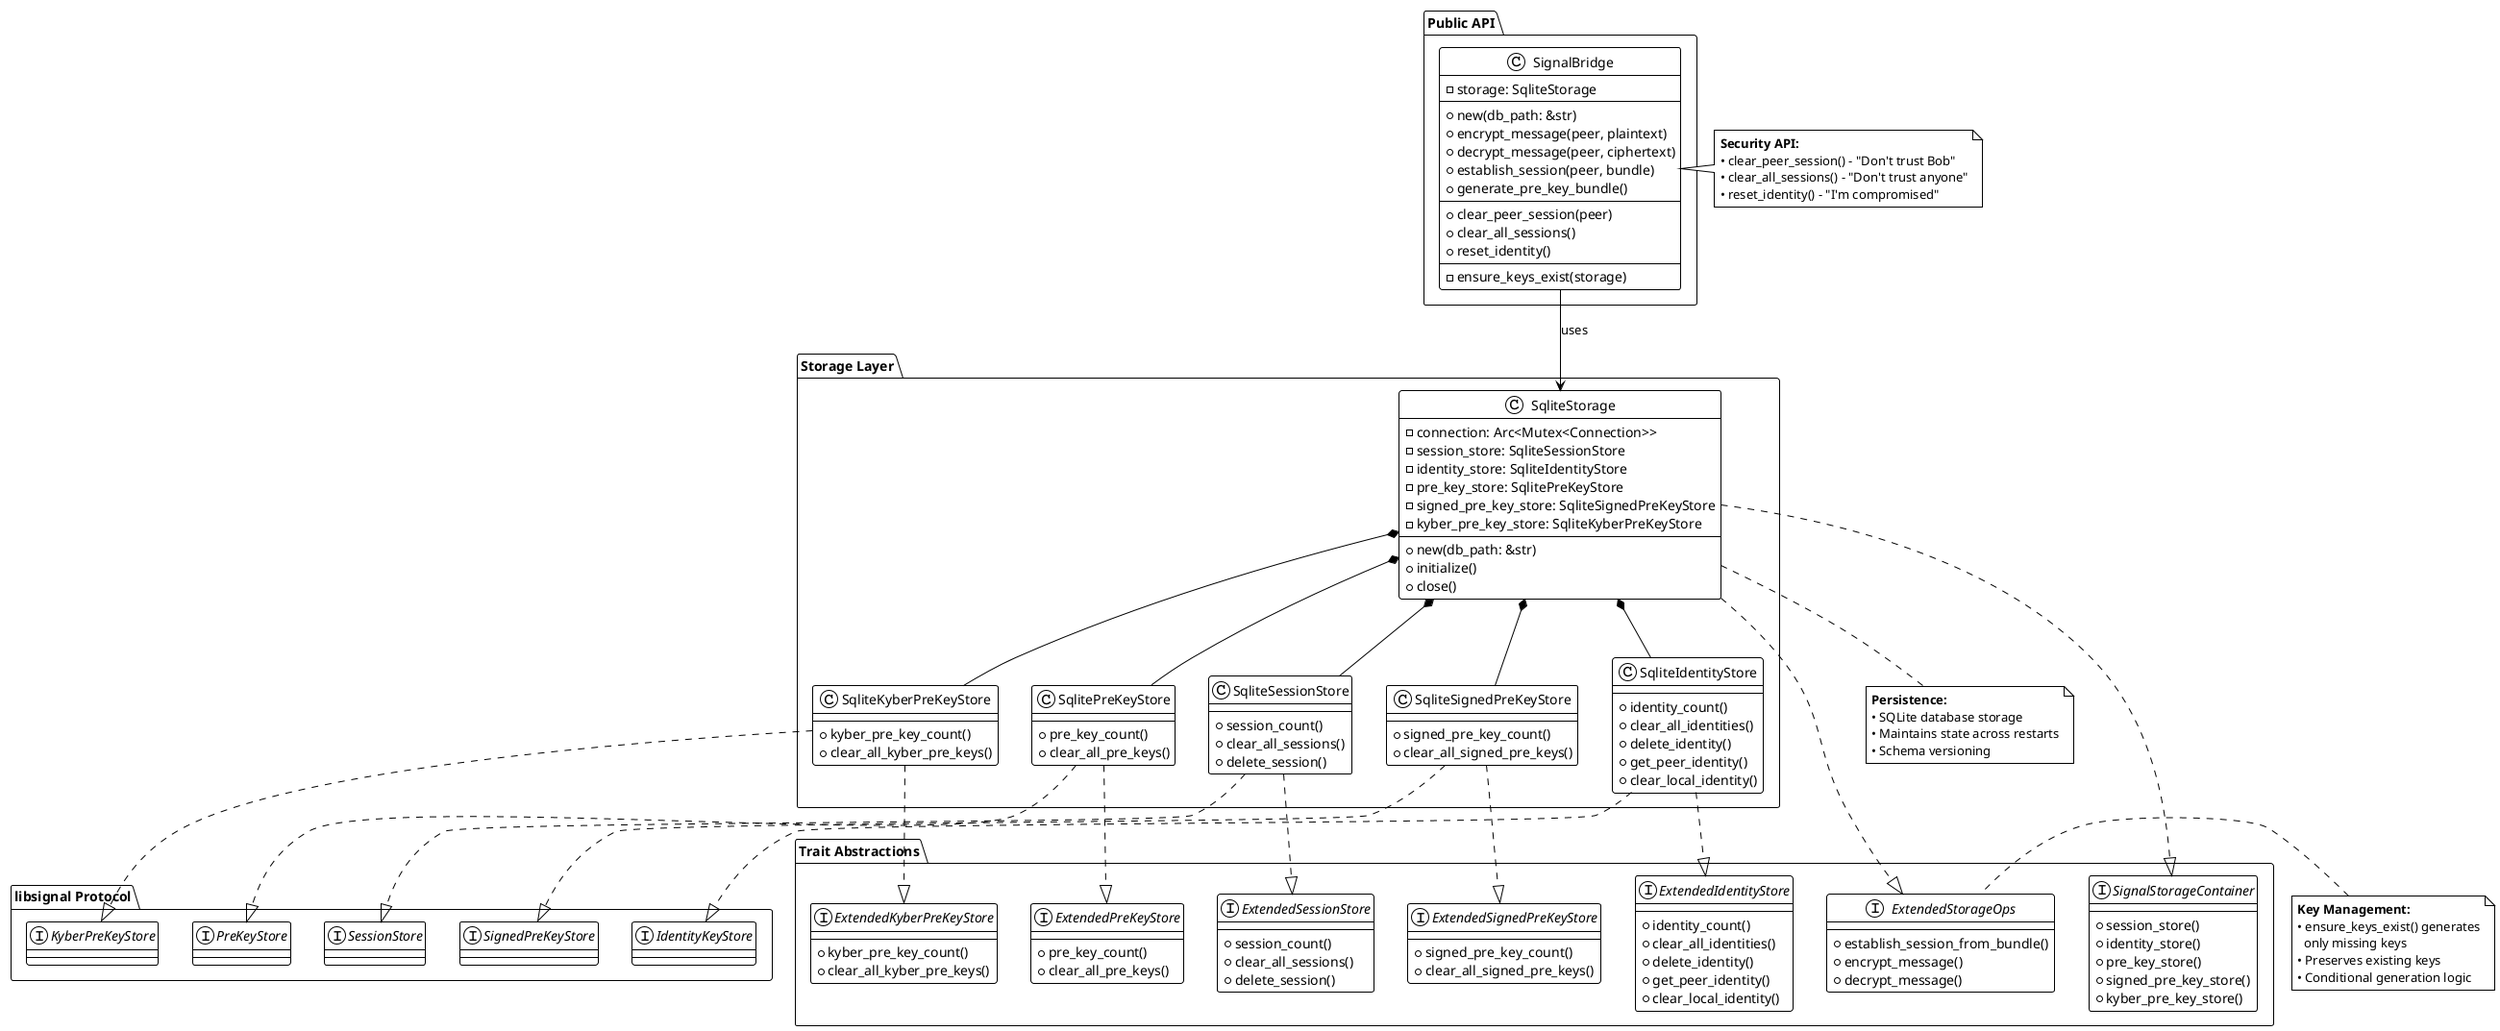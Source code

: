 @startuml SignalBridge Architecture

!theme plain
skinparam backgroundColor white
skinparam componentStyle rectangle

package "Public API" {
  class SignalBridge {
    -storage: SqliteStorage
    --
    +new(db_path: &str)
    +encrypt_message(peer, plaintext)
    +decrypt_message(peer, ciphertext)
    +establish_session(peer, bundle)
    +generate_pre_key_bundle()
    --
    +clear_peer_session(peer)
    +clear_all_sessions()
    +reset_identity()
    --
    -ensure_keys_exist(storage)
  }
}

package "Storage Layer" {
  class SqliteStorage {
    -connection: Arc<Mutex<Connection>>
    -session_store: SqliteSessionStore
    -identity_store: SqliteIdentityStore
    -pre_key_store: SqlitePreKeyStore
    -signed_pre_key_store: SqliteSignedPreKeyStore
    -kyber_pre_key_store: SqliteKyberPreKeyStore
    --
    +new(db_path: &str)
    +initialize()
    +close()
  }

  class SqliteSessionStore {
    +session_count()
    +clear_all_sessions()
    +delete_session()
  }

  class SqliteIdentityStore {
    +identity_count()
    +clear_all_identities()
    +delete_identity()
    +get_peer_identity()
    +clear_local_identity()
  }

  class SqlitePreKeyStore {
    +pre_key_count()
    +clear_all_pre_keys()
  }

  class SqliteSignedPreKeyStore {
    +signed_pre_key_count()
    +clear_all_signed_pre_keys()
  }

  class SqliteKyberPreKeyStore {
    +kyber_pre_key_count()
    +clear_all_kyber_pre_keys()
  }
}

package "Trait Abstractions" {
  interface SignalStorageContainer {
    +session_store()
    +identity_store()
    +pre_key_store()
    +signed_pre_key_store()
    +kyber_pre_key_store()
  }

  interface ExtendedStorageOps {
    +establish_session_from_bundle()
    +encrypt_message()
    +decrypt_message()
  }

  interface ExtendedSessionStore {
    +session_count()
    +clear_all_sessions()
    +delete_session()
  }

  interface ExtendedIdentityStore {
    +identity_count()
    +clear_all_identities()
    +delete_identity()
    +get_peer_identity()
    +clear_local_identity()
  }

  interface ExtendedPreKeyStore {
    +pre_key_count()
    +clear_all_pre_keys()
  }

  interface ExtendedSignedPreKeyStore {
    +signed_pre_key_count()
    +clear_all_signed_pre_keys()
  }

  interface ExtendedKyberPreKeyStore {
    +kyber_pre_key_count()
    +clear_all_kyber_pre_keys()
  }
}

package "libsignal Protocol" {
  interface SessionStore
  interface IdentityKeyStore
  interface PreKeyStore
  interface SignedPreKeyStore
  interface KyberPreKeyStore
}

' Relationships
SignalBridge --> SqliteStorage : uses

SqliteStorage ..|> SignalStorageContainer
SqliteStorage ..|> ExtendedStorageOps

SqliteStorage *-- SqliteSessionStore
SqliteStorage *-- SqliteIdentityStore
SqliteStorage *-- SqlitePreKeyStore
SqliteStorage *-- SqliteSignedPreKeyStore
SqliteStorage *-- SqliteKyberPreKeyStore

SqliteSessionStore ..|> SessionStore
SqliteSessionStore ..|> ExtendedSessionStore

SqliteIdentityStore ..|> IdentityKeyStore
SqliteIdentityStore ..|> ExtendedIdentityStore

SqlitePreKeyStore ..|> PreKeyStore
SqlitePreKeyStore ..|> ExtendedPreKeyStore

SqliteSignedPreKeyStore ..|> SignedPreKeyStore
SqliteSignedPreKeyStore ..|> ExtendedSignedPreKeyStore

SqliteKyberPreKeyStore ..|> KyberPreKeyStore
SqliteKyberPreKeyStore ..|> ExtendedKyberPreKeyStore

note right of SignalBridge
  **Security API:**
  • clear_peer_session() - "Don't trust Bob"
  • clear_all_sessions() - "Don't trust anyone"
  • reset_identity() - "I'm compromised"
end note

note bottom of SqliteStorage
  **Persistence:**
  • SQLite database storage
  • Maintains state across restarts
  • Schema versioning
end note

note left of ExtendedStorageOps
  **Key Management:**
  • ensure_keys_exist() generates
    only missing keys
  • Preserves existing keys
  • Conditional generation logic
end note

@enduml
